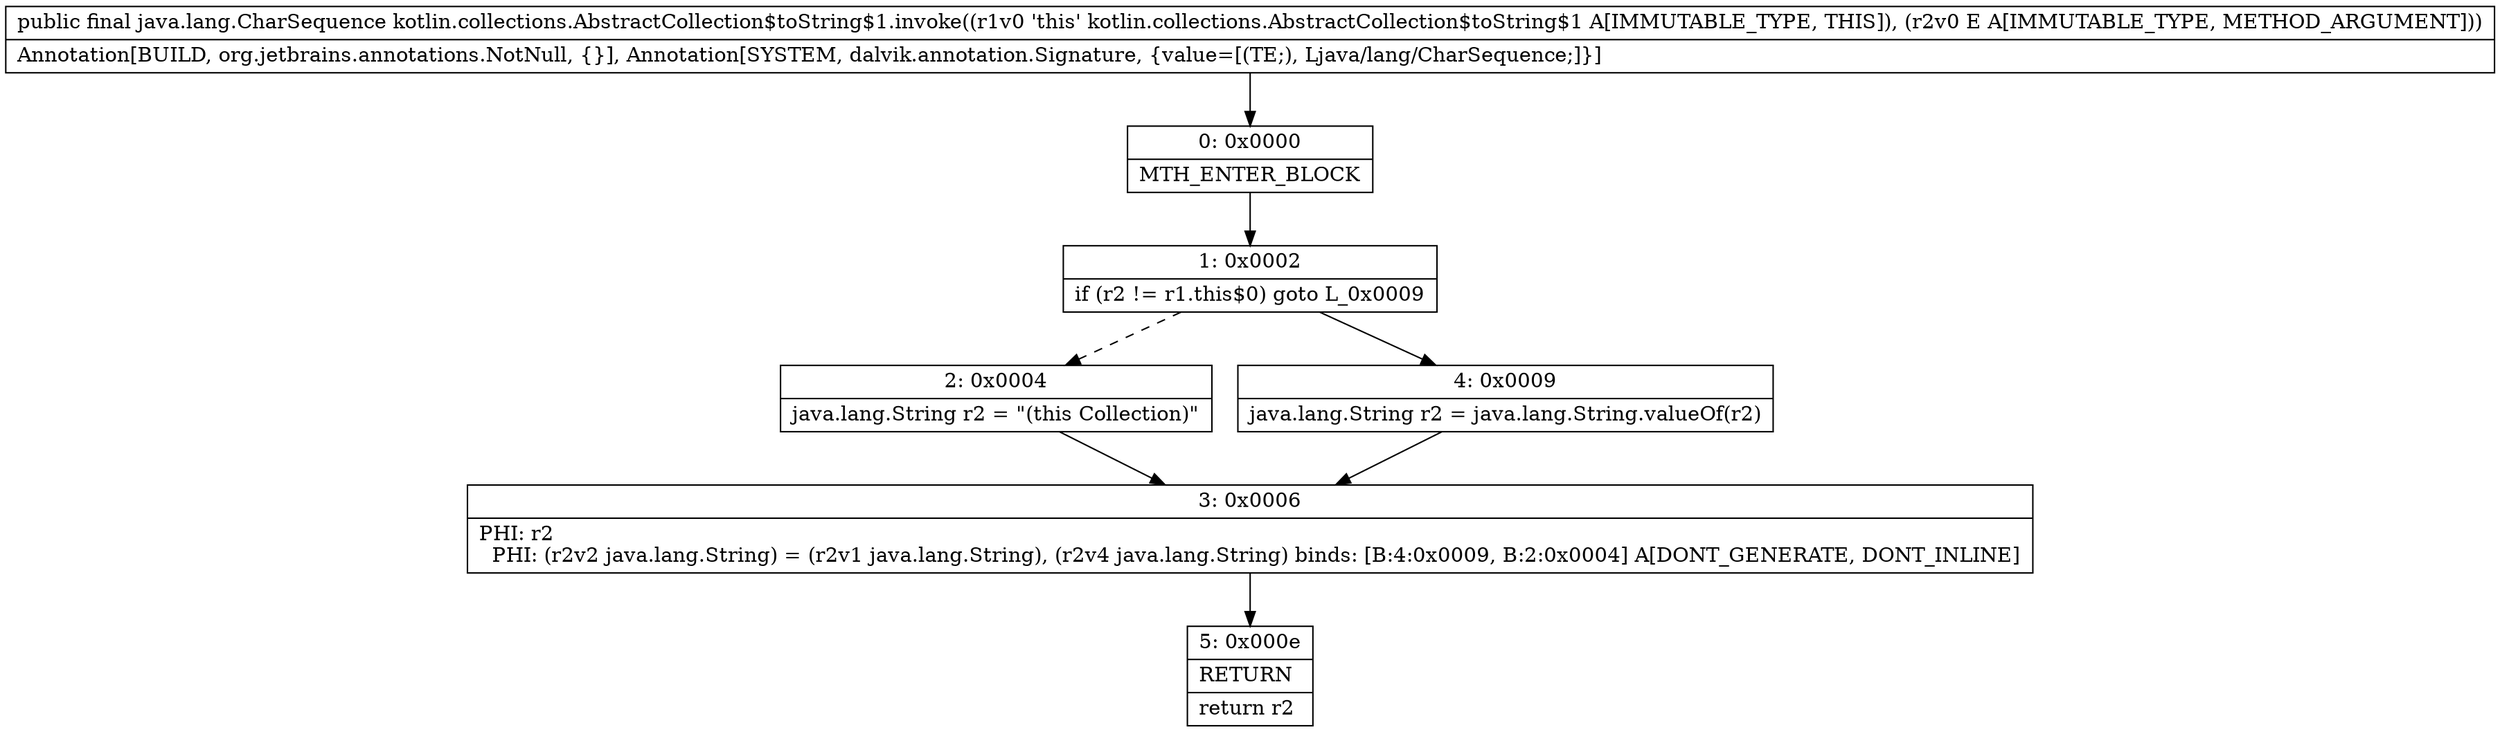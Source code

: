 digraph "CFG forkotlin.collections.AbstractCollection$toString$1.invoke(Ljava\/lang\/Object;)Ljava\/lang\/CharSequence;" {
Node_0 [shape=record,label="{0\:\ 0x0000|MTH_ENTER_BLOCK\l}"];
Node_1 [shape=record,label="{1\:\ 0x0002|if (r2 != r1.this$0) goto L_0x0009\l}"];
Node_2 [shape=record,label="{2\:\ 0x0004|java.lang.String r2 = \"(this Collection)\"\l}"];
Node_3 [shape=record,label="{3\:\ 0x0006|PHI: r2 \l  PHI: (r2v2 java.lang.String) = (r2v1 java.lang.String), (r2v4 java.lang.String) binds: [B:4:0x0009, B:2:0x0004] A[DONT_GENERATE, DONT_INLINE]\l}"];
Node_4 [shape=record,label="{4\:\ 0x0009|java.lang.String r2 = java.lang.String.valueOf(r2)\l}"];
Node_5 [shape=record,label="{5\:\ 0x000e|RETURN\l|return r2\l}"];
MethodNode[shape=record,label="{public final java.lang.CharSequence kotlin.collections.AbstractCollection$toString$1.invoke((r1v0 'this' kotlin.collections.AbstractCollection$toString$1 A[IMMUTABLE_TYPE, THIS]), (r2v0 E A[IMMUTABLE_TYPE, METHOD_ARGUMENT]))  | Annotation[BUILD, org.jetbrains.annotations.NotNull, \{\}], Annotation[SYSTEM, dalvik.annotation.Signature, \{value=[(TE;), Ljava\/lang\/CharSequence;]\}]\l}"];
MethodNode -> Node_0;
Node_0 -> Node_1;
Node_1 -> Node_2[style=dashed];
Node_1 -> Node_4;
Node_2 -> Node_3;
Node_3 -> Node_5;
Node_4 -> Node_3;
}

